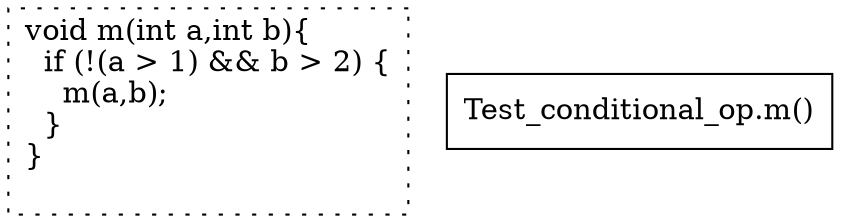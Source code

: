 digraph "Test_conditional_op.m#int#int#" {
0 [label="void m(int a,int b){\l  if (!(a > 1) && b > 2) {\l    m(a,b);\l  }\l}\l\l" shape=box style=dotted]
1 [label="Test_conditional_op.m()" shape=box]
}